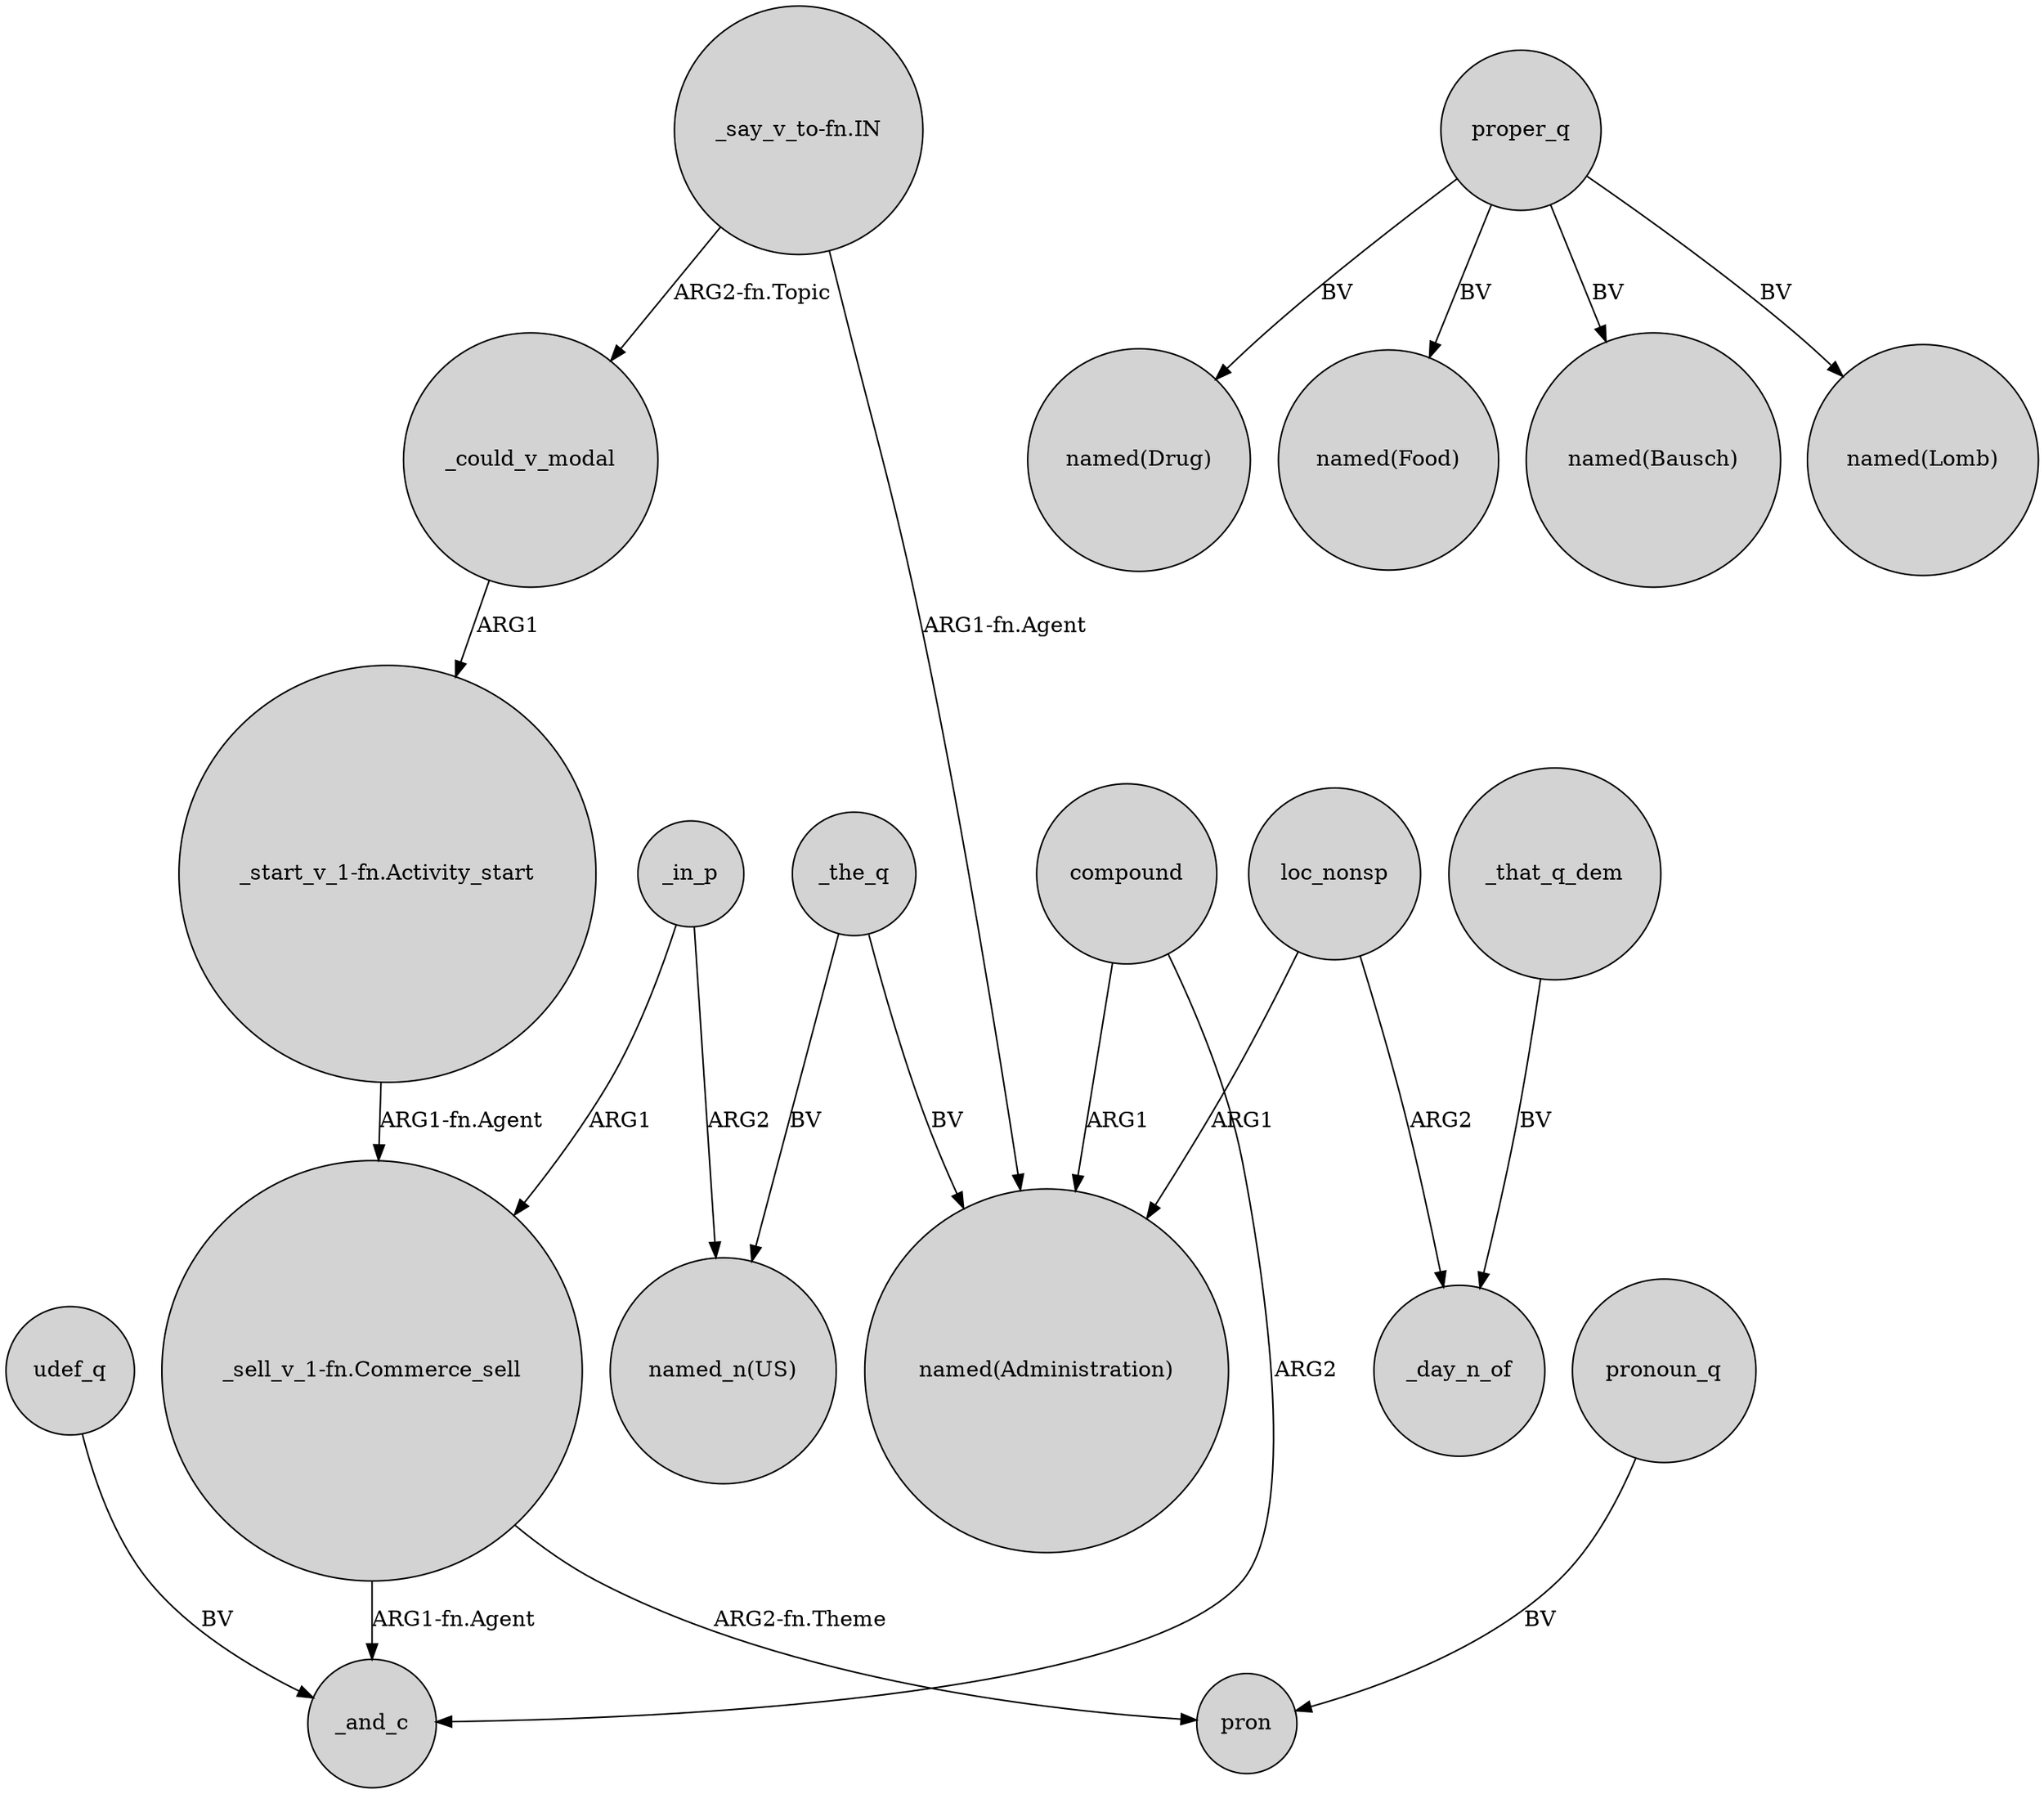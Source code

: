 digraph {
	node [shape=circle style=filled]
	"_say_v_to-fn.IN" -> "named(Administration)" [label="ARG1-fn.Agent"]
	proper_q -> "named(Drug)" [label=BV]
	proper_q -> "named(Food)" [label=BV]
	_in_p -> "named_n(US)" [label=ARG2]
	proper_q -> "named(Bausch)" [label=BV]
	_the_q -> "named_n(US)" [label=BV]
	proper_q -> "named(Lomb)" [label=BV]
	compound -> "named(Administration)" [label=ARG1]
	pronoun_q -> pron [label=BV]
	compound -> _and_c [label=ARG2]
	_that_q_dem -> _day_n_of [label=BV]
	"_start_v_1-fn.Activity_start" -> "_sell_v_1-fn.Commerce_sell" [label="ARG1-fn.Agent"]
	_in_p -> "_sell_v_1-fn.Commerce_sell" [label=ARG1]
	_the_q -> "named(Administration)" [label=BV]
	"_sell_v_1-fn.Commerce_sell" -> pron [label="ARG2-fn.Theme"]
	"_sell_v_1-fn.Commerce_sell" -> _and_c [label="ARG1-fn.Agent"]
	loc_nonsp -> _day_n_of [label=ARG2]
	_could_v_modal -> "_start_v_1-fn.Activity_start" [label=ARG1]
	udef_q -> _and_c [label=BV]
	"_say_v_to-fn.IN" -> _could_v_modal [label="ARG2-fn.Topic"]
	loc_nonsp -> "named(Administration)" [label=ARG1]
}
